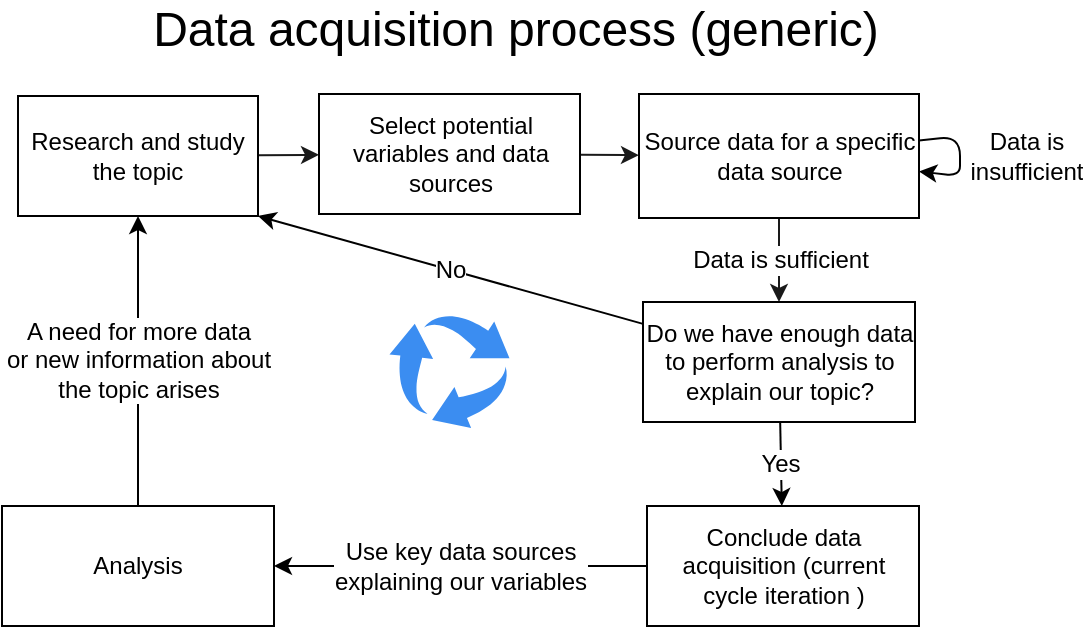 <mxfile>
    <diagram id="-vx4CNJz0CDndSLK7DA5" name="Page-1">
        <mxGraphModel dx="1298" dy="914" grid="0" gridSize="10" guides="1" tooltips="1" connect="1" arrows="1" fold="1" page="1" pageScale="1" pageWidth="827" pageHeight="1169" background="#FFFFFF" math="0" shadow="0">
            <root>
                <mxCell id="0"/>
                <mxCell id="1" parent="0"/>
                <mxCell id="2" value="Data acquisition process (generic)" style="text;html=1;align=center;verticalAlign=middle;whiteSpace=wrap;rounded=0;fontColor=#000000;fontSize=24;" parent="1" vertex="1">
                    <mxGeometry x="228" y="11" width="372" height="30" as="geometry"/>
                </mxCell>
                <mxCell id="10" value="" style="edgeStyle=none;html=1;fontColor=#000000;strokeColor=#1A1A1A;" parent="1" source="4" target="9" edge="1">
                    <mxGeometry relative="1" as="geometry"/>
                </mxCell>
                <mxCell id="4" value="&lt;font color=&quot;#000000&quot;&gt;Research and study the topic&lt;/font&gt;" style="rounded=0;whiteSpace=wrap;html=1;fillColor=none;strokeColor=#000000;" parent="1" vertex="1">
                    <mxGeometry x="165" y="59" width="120" height="60" as="geometry"/>
                </mxCell>
                <mxCell id="12" value="" style="edgeStyle=none;html=1;strokeColor=#1A1A1A;fontColor=#000000;" parent="1" source="9" target="11" edge="1">
                    <mxGeometry relative="1" as="geometry"/>
                </mxCell>
                <mxCell id="9" value="&lt;font color=&quot;#000000&quot;&gt;Select potential variables and data sources&lt;/font&gt;" style="rounded=0;whiteSpace=wrap;html=1;fillColor=none;strokeColor=#000000;" parent="1" vertex="1">
                    <mxGeometry x="315.5" y="58" width="130.5" height="60" as="geometry"/>
                </mxCell>
                <mxCell id="14" value="&lt;font style=&quot;font-size: 12px;&quot;&gt;Data is sufficient&lt;/font&gt;" style="edgeStyle=none;html=1;strokeColor=#1A1A1A;fontSize=12;fontColor=#000000;labelBackgroundColor=#FFFFFF;" parent="1" source="11" target="13" edge="1">
                    <mxGeometry relative="1" as="geometry"/>
                </mxCell>
                <mxCell id="11" value="&lt;font color=&quot;#000000&quot;&gt;Source data for a specific data source&lt;/font&gt;" style="rounded=0;whiteSpace=wrap;html=1;fillColor=none;strokeColor=#000000;" parent="1" vertex="1">
                    <mxGeometry x="475.5" y="58" width="140" height="62" as="geometry"/>
                </mxCell>
                <mxCell id="138" value="No" style="edgeStyle=none;html=1;labelBackgroundColor=#FFFFFF;fontSize=12;fontColor=#000000;strokeColor=#000000;entryX=1;entryY=1;entryDx=0;entryDy=0;" parent="1" source="13" target="4" edge="1">
                    <mxGeometry relative="1" as="geometry"/>
                </mxCell>
                <mxCell id="140" value="Yes" style="edgeStyle=none;html=1;labelBackgroundColor=#FFFFFF;strokeColor=#000000;fontSize=12;fontColor=#000000;" parent="1" source="13" target="139" edge="1">
                    <mxGeometry relative="1" as="geometry"/>
                </mxCell>
                <mxCell id="13" value="&lt;font color=&quot;#000000&quot;&gt;Do we have enough data to perform analysis to explain our topic?&lt;/font&gt;" style="rounded=0;whiteSpace=wrap;html=1;fillColor=none;strokeColor=#000000;" parent="1" vertex="1">
                    <mxGeometry x="477.5" y="162" width="136" height="60" as="geometry"/>
                </mxCell>
                <mxCell id="142" value="Use key data sources&lt;br&gt;explaining our variables" style="edgeStyle=none;html=1;labelBackgroundColor=#FFFFFF;strokeColor=#000000;fontSize=12;fontColor=#000000;" parent="1" source="139" target="141" edge="1">
                    <mxGeometry relative="1" as="geometry"/>
                </mxCell>
                <mxCell id="139" value="&lt;font color=&quot;#000000&quot;&gt;Conclude data acquisition (current&lt;br&gt;cycle iteration )&lt;/font&gt;" style="rounded=0;whiteSpace=wrap;html=1;fillColor=none;strokeColor=#000000;" parent="1" vertex="1">
                    <mxGeometry x="479.5" y="264" width="136" height="60" as="geometry"/>
                </mxCell>
                <mxCell id="143" value="A need for more data&lt;br&gt;or new information about&lt;br&gt;the topic arises" style="edgeStyle=none;html=1;labelBackgroundColor=#FFFFFF;strokeColor=#000000;fontSize=12;fontColor=#000000;" parent="1" source="141" target="4" edge="1">
                    <mxGeometry x="0.007" relative="1" as="geometry">
                        <mxPoint as="offset"/>
                    </mxGeometry>
                </mxCell>
                <mxCell id="141" value="&lt;font color=&quot;#000000&quot;&gt;Analysis&lt;/font&gt;" style="rounded=0;whiteSpace=wrap;html=1;fillColor=none;strokeColor=#000000;" parent="1" vertex="1">
                    <mxGeometry x="157" y="264" width="136" height="60" as="geometry"/>
                </mxCell>
                <mxCell id="144" value="Data is&lt;br&gt;insufficient" style="edgeStyle=none;html=1;labelBackgroundColor=#FFFFFF;strokeColor=#000000;fontSize=12;fontColor=#000000;" parent="1" source="11" target="11" edge="1">
                    <mxGeometry y="33" relative="1" as="geometry">
                        <Array as="points">
                            <mxPoint x="636" y="82"/>
                        </Array>
                        <mxPoint as="offset"/>
                    </mxGeometry>
                </mxCell>
                <mxCell id="145" value="" style="sketch=0;html=1;aspect=fixed;strokeColor=none;shadow=0;align=center;verticalAlign=top;fillColor=#3B8DF1;shape=mxgraph.gcp2.arrow_cycle" vertex="1" parent="1">
                    <mxGeometry x="350.75" y="168" width="60" height="57" as="geometry"/>
                </mxCell>
            </root>
        </mxGraphModel>
    </diagram>
</mxfile>